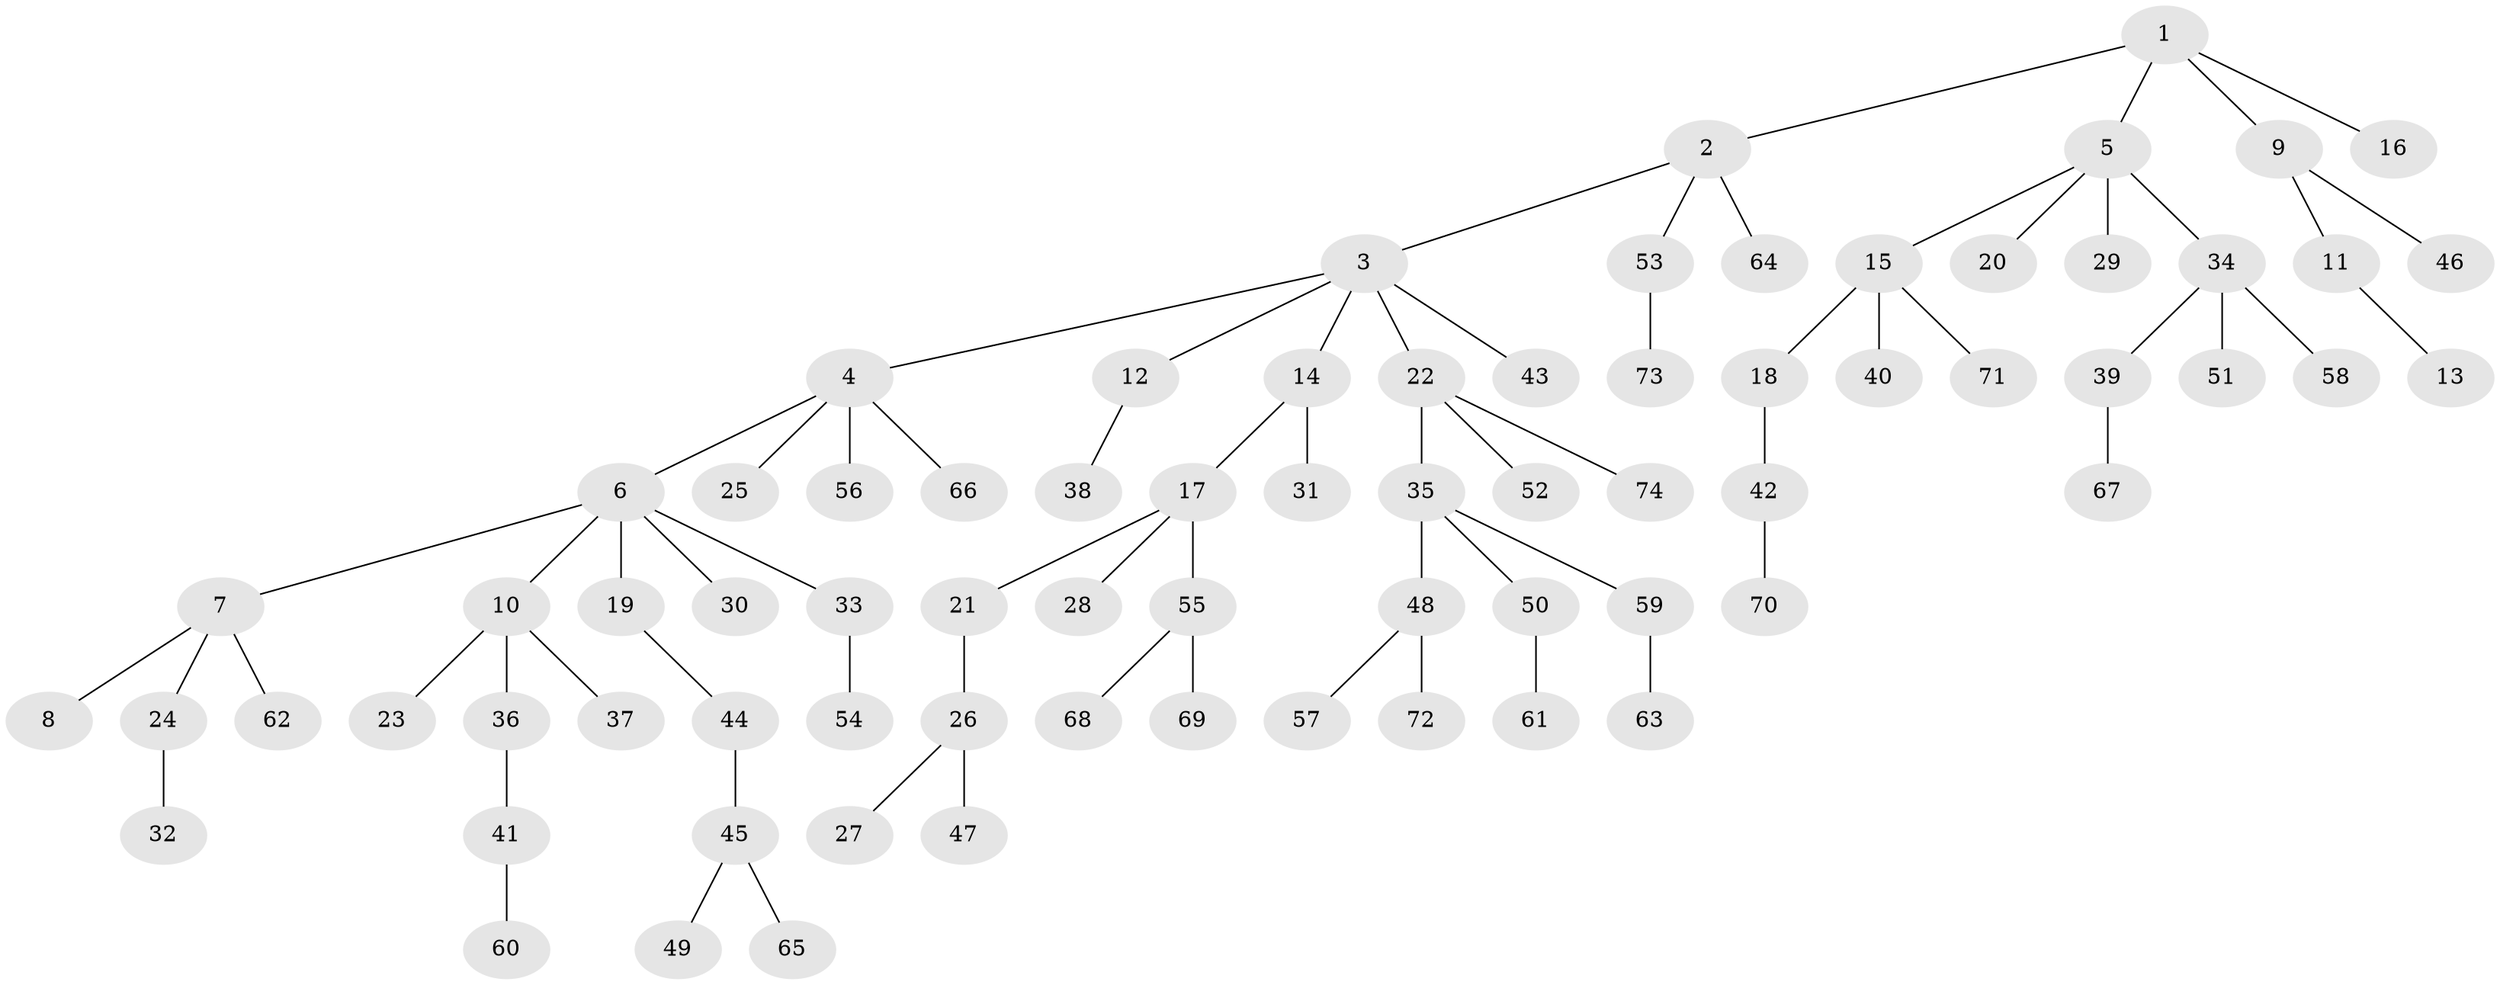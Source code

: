 // Generated by graph-tools (version 1.1) at 2025/50/03/09/25 03:50:20]
// undirected, 74 vertices, 73 edges
graph export_dot {
graph [start="1"]
  node [color=gray90,style=filled];
  1;
  2;
  3;
  4;
  5;
  6;
  7;
  8;
  9;
  10;
  11;
  12;
  13;
  14;
  15;
  16;
  17;
  18;
  19;
  20;
  21;
  22;
  23;
  24;
  25;
  26;
  27;
  28;
  29;
  30;
  31;
  32;
  33;
  34;
  35;
  36;
  37;
  38;
  39;
  40;
  41;
  42;
  43;
  44;
  45;
  46;
  47;
  48;
  49;
  50;
  51;
  52;
  53;
  54;
  55;
  56;
  57;
  58;
  59;
  60;
  61;
  62;
  63;
  64;
  65;
  66;
  67;
  68;
  69;
  70;
  71;
  72;
  73;
  74;
  1 -- 2;
  1 -- 5;
  1 -- 9;
  1 -- 16;
  2 -- 3;
  2 -- 53;
  2 -- 64;
  3 -- 4;
  3 -- 12;
  3 -- 14;
  3 -- 22;
  3 -- 43;
  4 -- 6;
  4 -- 25;
  4 -- 56;
  4 -- 66;
  5 -- 15;
  5 -- 20;
  5 -- 29;
  5 -- 34;
  6 -- 7;
  6 -- 10;
  6 -- 19;
  6 -- 30;
  6 -- 33;
  7 -- 8;
  7 -- 24;
  7 -- 62;
  9 -- 11;
  9 -- 46;
  10 -- 23;
  10 -- 36;
  10 -- 37;
  11 -- 13;
  12 -- 38;
  14 -- 17;
  14 -- 31;
  15 -- 18;
  15 -- 40;
  15 -- 71;
  17 -- 21;
  17 -- 28;
  17 -- 55;
  18 -- 42;
  19 -- 44;
  21 -- 26;
  22 -- 35;
  22 -- 52;
  22 -- 74;
  24 -- 32;
  26 -- 27;
  26 -- 47;
  33 -- 54;
  34 -- 39;
  34 -- 51;
  34 -- 58;
  35 -- 48;
  35 -- 50;
  35 -- 59;
  36 -- 41;
  39 -- 67;
  41 -- 60;
  42 -- 70;
  44 -- 45;
  45 -- 49;
  45 -- 65;
  48 -- 57;
  48 -- 72;
  50 -- 61;
  53 -- 73;
  55 -- 68;
  55 -- 69;
  59 -- 63;
}

